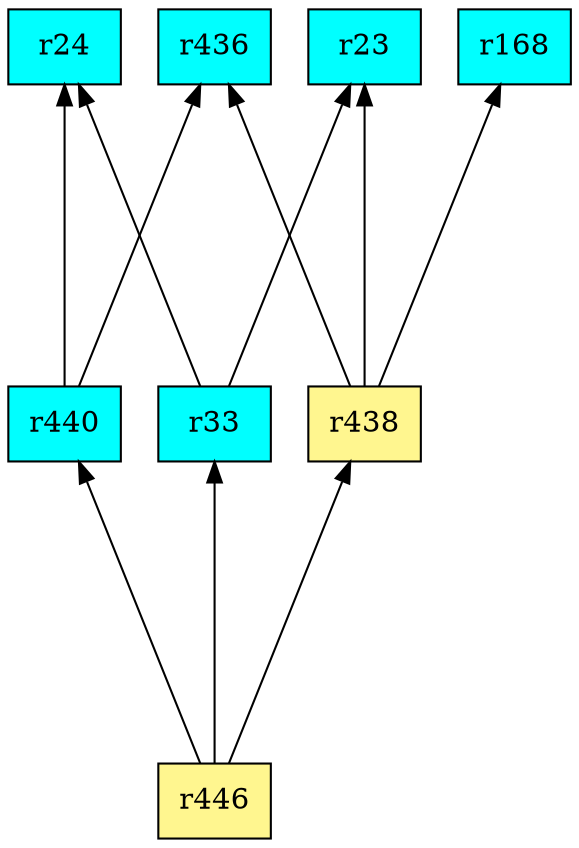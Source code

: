 digraph G {
rankdir=BT;ranksep="2.0";
"r438" [shape=record,fillcolor=khaki1,style=filled,label="{r438}"];
"r436" [shape=record,fillcolor=cyan,style=filled,label="{r436}"];
"r24" [shape=record,fillcolor=cyan,style=filled,label="{r24}"];
"r23" [shape=record,fillcolor=cyan,style=filled,label="{r23}"];
"r33" [shape=record,fillcolor=cyan,style=filled,label="{r33}"];
"r446" [shape=record,fillcolor=khaki1,style=filled,label="{r446}"];
"r440" [shape=record,fillcolor=cyan,style=filled,label="{r440}"];
"r168" [shape=record,fillcolor=cyan,style=filled,label="{r168}"];
"r438" -> "r436"
"r438" -> "r168"
"r438" -> "r23"
"r33" -> "r24"
"r33" -> "r23"
"r446" -> "r438"
"r446" -> "r33"
"r446" -> "r440"
"r440" -> "r24"
"r440" -> "r436"
}